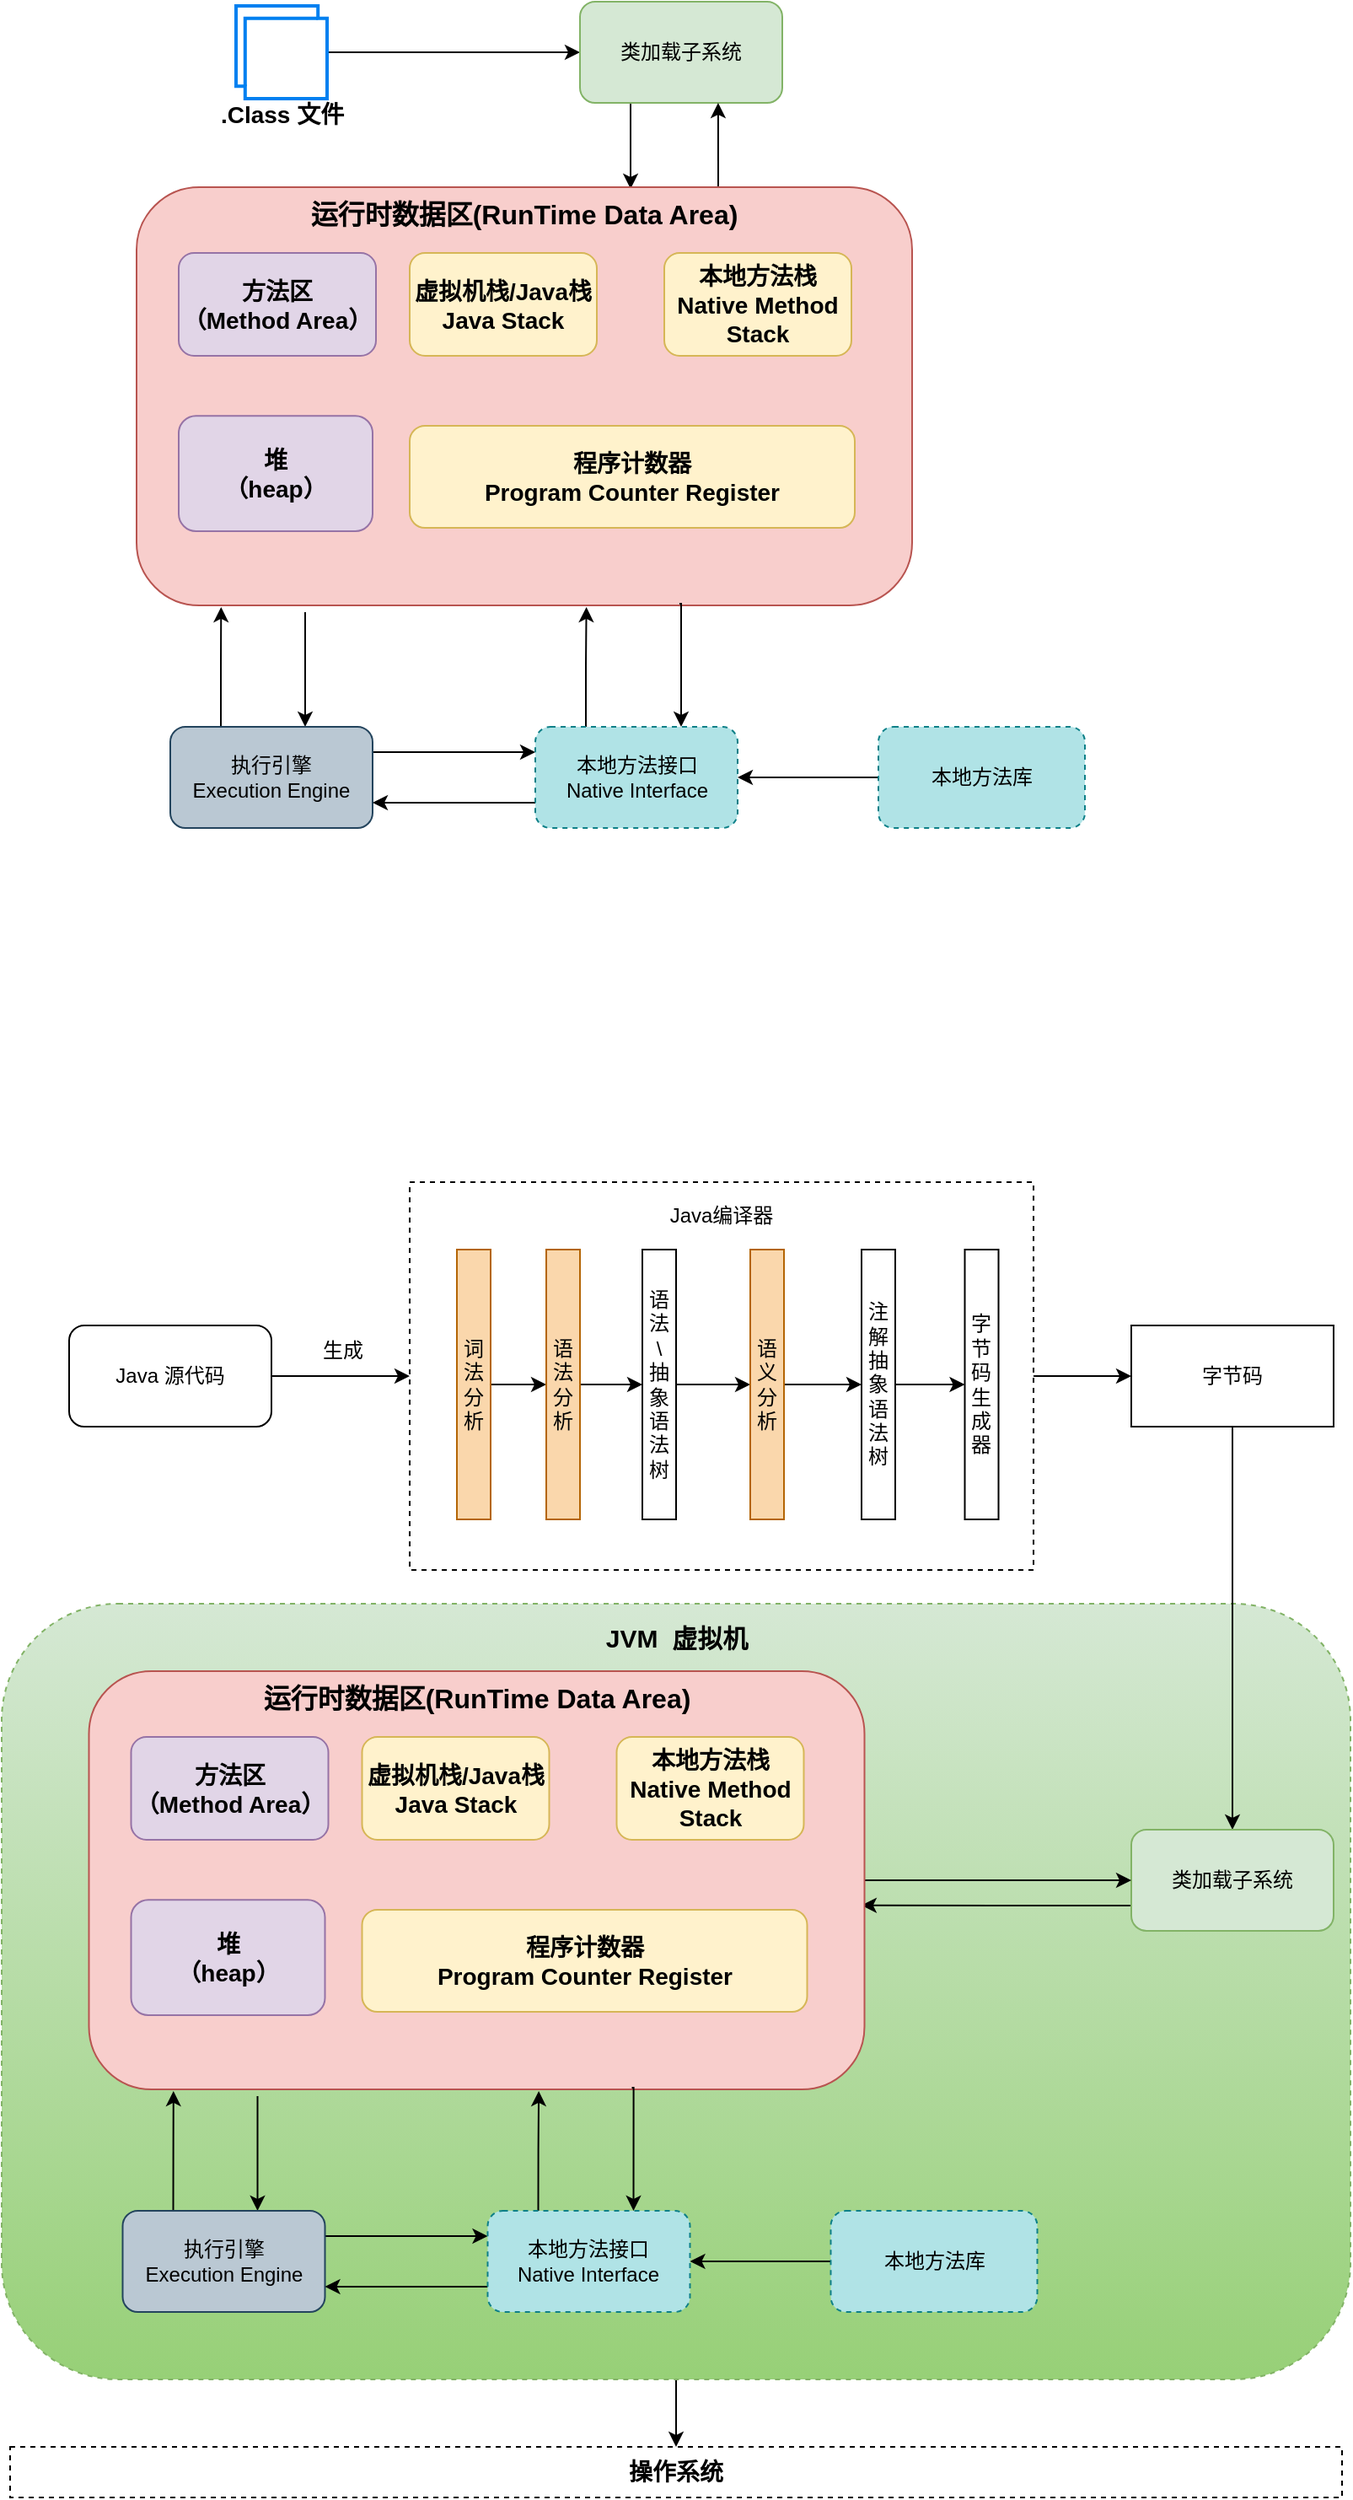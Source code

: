 <mxfile version="13.9.9" type="device"><diagram id="M87aDiFDEPKxhe12aJsq" name="第 1 页"><mxGraphModel dx="1086" dy="806" grid="1" gridSize="10" guides="1" tooltips="1" connect="1" arrows="1" fold="1" page="1" pageScale="1" pageWidth="1200" pageHeight="1600" math="0" shadow="0"><root><mxCell id="0"/><mxCell id="1" parent="0"/><mxCell id="1u_jffL0Zi-sfWwwF41_-73" style="edgeStyle=orthogonalEdgeStyle;rounded=0;orthogonalLoop=1;jettySize=auto;html=1;exitX=0.5;exitY=1;exitDx=0;exitDy=0;" edge="1" parent="1" source="1u_jffL0Zi-sfWwwF41_-70" target="1u_jffL0Zi-sfWwwF41_-72"><mxGeometry relative="1" as="geometry"/></mxCell><mxCell id="1u_jffL0Zi-sfWwwF41_-70" value="" style="rounded=1;whiteSpace=wrap;html=1;fillColor=#d5e8d4;dashed=1;strokeColor=#82b366;gradientColor=#97d077;" vertex="1" parent="1"><mxGeometry x="70" y="1070" width="800" height="460" as="geometry"/></mxCell><mxCell id="FbtdElrB8UmZjSpFsCJR-1" style="edgeStyle=orthogonalEdgeStyle;rounded=0;orthogonalLoop=1;jettySize=auto;html=1;" parent="1" source="FbtdElrB8UmZjSpFsCJR-2" target="FbtdElrB8UmZjSpFsCJR-4" edge="1"><mxGeometry relative="1" as="geometry"/></mxCell><mxCell id="FbtdElrB8UmZjSpFsCJR-2" value="" style="html=1;verticalLabelPosition=bottom;align=center;labelBackgroundColor=#ffffff;verticalAlign=top;strokeWidth=2;strokeColor=#0080F0;shadow=0;dashed=0;shape=mxgraph.ios7.icons.folders_2;" parent="1" vertex="1"><mxGeometry x="209" y="122.5" width="54" height="55" as="geometry"/></mxCell><mxCell id="1u_jffL0Zi-sfWwwF41_-11" style="edgeStyle=orthogonalEdgeStyle;rounded=0;orthogonalLoop=1;jettySize=auto;html=1;exitX=0.25;exitY=1;exitDx=0;exitDy=0;entryX=0.637;entryY=0.004;entryDx=0;entryDy=0;entryPerimeter=0;" edge="1" parent="1" source="FbtdElrB8UmZjSpFsCJR-4" target="FbtdElrB8UmZjSpFsCJR-6"><mxGeometry relative="1" as="geometry"/></mxCell><mxCell id="FbtdElrB8UmZjSpFsCJR-4" value="类加载子系统" style="rounded=1;whiteSpace=wrap;html=1;fillColor=#d5e8d4;strokeColor=#82b366;" parent="1" vertex="1"><mxGeometry x="413" y="120" width="120" height="60" as="geometry"/></mxCell><mxCell id="1u_jffL0Zi-sfWwwF41_-12" style="edgeStyle=orthogonalEdgeStyle;rounded=0;orthogonalLoop=1;jettySize=auto;html=1;exitX=0.75;exitY=0;exitDx=0;exitDy=0;entryX=0.683;entryY=1;entryDx=0;entryDy=0;entryPerimeter=0;" edge="1" parent="1" source="FbtdElrB8UmZjSpFsCJR-6" target="FbtdElrB8UmZjSpFsCJR-4"><mxGeometry relative="1" as="geometry"/></mxCell><mxCell id="1u_jffL0Zi-sfWwwF41_-14" style="edgeStyle=orthogonalEdgeStyle;rounded=0;orthogonalLoop=1;jettySize=auto;html=1;" edge="1" parent="1"><mxGeometry relative="1" as="geometry"><mxPoint x="250" y="482" as="sourcePoint"/><mxPoint x="250" y="550" as="targetPoint"/><Array as="points"><mxPoint x="250.5" y="482"/><mxPoint x="250.5" y="430"/></Array></mxGeometry></mxCell><mxCell id="FbtdElrB8UmZjSpFsCJR-6" value="" style="rounded=1;whiteSpace=wrap;html=1;fillColor=#f8cecc;strokeColor=#b85450;" parent="1" vertex="1"><mxGeometry x="150" y="230" width="460" height="248" as="geometry"/></mxCell><mxCell id="FbtdElrB8UmZjSpFsCJR-7" value="&lt;font style=&quot;font-size: 16px&quot;&gt;&lt;b&gt;运行时数据区(RunTime Data Area)&lt;/b&gt;&lt;/font&gt;" style="text;html=1;align=center;verticalAlign=middle;whiteSpace=wrap;rounded=0;" parent="1" vertex="1"><mxGeometry x="226" y="240" width="308" height="12" as="geometry"/></mxCell><mxCell id="FbtdElrB8UmZjSpFsCJR-8" value="&lt;b style=&quot;font-size: 14px&quot;&gt;方法区&lt;br&gt;（Method Area）&lt;/b&gt;" style="rounded=1;whiteSpace=wrap;html=1;fillColor=#e1d5e7;strokeColor=#9673a6;" parent="1" vertex="1"><mxGeometry x="175" y="269" width="117" height="61" as="geometry"/></mxCell><mxCell id="FbtdElrB8UmZjSpFsCJR-9" value="&lt;font style=&quot;font-size: 14px&quot;&gt;&lt;b&gt;堆&lt;br&gt;（heap）&lt;/b&gt;&lt;/font&gt;" style="rounded=1;whiteSpace=wrap;html=1;fillColor=#e1d5e7;strokeColor=#9673a6;" parent="1" vertex="1"><mxGeometry x="175" y="365.63" width="115" height="68.37" as="geometry"/></mxCell><mxCell id="FbtdElrB8UmZjSpFsCJR-10" value="&lt;font style=&quot;font-size: 14px&quot;&gt;&lt;b&gt;虚拟机栈/Java栈&lt;br&gt;Java Stack&lt;br&gt;&lt;/b&gt;&lt;/font&gt;" style="rounded=1;whiteSpace=wrap;html=1;fillColor=#fff2cc;strokeColor=#d6b656;" parent="1" vertex="1"><mxGeometry x="312" y="269" width="111" height="61" as="geometry"/></mxCell><mxCell id="FbtdElrB8UmZjSpFsCJR-11" value="&lt;font style=&quot;font-size: 14px&quot;&gt;&lt;b&gt;本地方法栈&lt;br&gt;Native Method Stack&lt;br&gt;&lt;/b&gt;&lt;/font&gt;" style="rounded=1;whiteSpace=wrap;html=1;fillColor=#fff2cc;strokeColor=#d6b656;" parent="1" vertex="1"><mxGeometry x="463" y="269" width="111" height="61" as="geometry"/></mxCell><mxCell id="FbtdElrB8UmZjSpFsCJR-12" value="&lt;font style=&quot;font-size: 14px&quot;&gt;&lt;b&gt;程序计数器&lt;br&gt;Program Counter Register&lt;/b&gt;&lt;/font&gt;" style="rounded=1;whiteSpace=wrap;html=1;fillColor=#fff2cc;strokeColor=#d6b656;" parent="1" vertex="1"><mxGeometry x="312" y="371.5" width="264" height="60.5" as="geometry"/></mxCell><mxCell id="FbtdElrB8UmZjSpFsCJR-13" value="&lt;b&gt;&lt;font style=&quot;font-size: 14px&quot;&gt;.Class 文件&lt;/font&gt;&lt;/b&gt;" style="text;html=1;align=center;verticalAlign=middle;resizable=0;points=[];autosize=1;" parent="1" vertex="1"><mxGeometry x="194.5" y="177.5" width="83" height="19" as="geometry"/></mxCell><mxCell id="1u_jffL0Zi-sfWwwF41_-13" style="edgeStyle=orthogonalEdgeStyle;rounded=0;orthogonalLoop=1;jettySize=auto;html=1;exitX=0.25;exitY=0;exitDx=0;exitDy=0;entryX=0.109;entryY=1.004;entryDx=0;entryDy=0;entryPerimeter=0;" edge="1" parent="1" source="1u_jffL0Zi-sfWwwF41_-1" target="FbtdElrB8UmZjSpFsCJR-6"><mxGeometry relative="1" as="geometry"/></mxCell><mxCell id="1u_jffL0Zi-sfWwwF41_-19" style="edgeStyle=orthogonalEdgeStyle;rounded=0;orthogonalLoop=1;jettySize=auto;html=1;exitX=1;exitY=0.25;exitDx=0;exitDy=0;entryX=0;entryY=0.25;entryDx=0;entryDy=0;" edge="1" parent="1" source="1u_jffL0Zi-sfWwwF41_-1" target="1u_jffL0Zi-sfWwwF41_-2"><mxGeometry relative="1" as="geometry"/></mxCell><mxCell id="1u_jffL0Zi-sfWwwF41_-1" value="执行引擎&lt;br&gt;Execution Engine" style="rounded=1;whiteSpace=wrap;html=1;fillColor=#bac8d3;strokeColor=#23445d;" vertex="1" parent="1"><mxGeometry x="170" y="550" width="120" height="60" as="geometry"/></mxCell><mxCell id="1u_jffL0Zi-sfWwwF41_-18" style="edgeStyle=orthogonalEdgeStyle;rounded=0;orthogonalLoop=1;jettySize=auto;html=1;exitX=0.25;exitY=0;exitDx=0;exitDy=0;entryX=0.58;entryY=1.004;entryDx=0;entryDy=0;entryPerimeter=0;" edge="1" parent="1" source="1u_jffL0Zi-sfWwwF41_-2" target="FbtdElrB8UmZjSpFsCJR-6"><mxGeometry relative="1" as="geometry"><mxPoint x="417" y="490" as="targetPoint"/></mxGeometry></mxCell><mxCell id="1u_jffL0Zi-sfWwwF41_-20" style="edgeStyle=orthogonalEdgeStyle;rounded=0;orthogonalLoop=1;jettySize=auto;html=1;exitX=0;exitY=0.75;exitDx=0;exitDy=0;entryX=1;entryY=0.75;entryDx=0;entryDy=0;" edge="1" parent="1" source="1u_jffL0Zi-sfWwwF41_-2" target="1u_jffL0Zi-sfWwwF41_-1"><mxGeometry relative="1" as="geometry"/></mxCell><mxCell id="1u_jffL0Zi-sfWwwF41_-2" value="本地方法接口&lt;br&gt;Native Interface" style="rounded=1;whiteSpace=wrap;html=1;dashed=1;fillColor=#b0e3e6;strokeColor=#0e8088;" vertex="1" parent="1"><mxGeometry x="386.5" y="550" width="120" height="60" as="geometry"/></mxCell><mxCell id="1u_jffL0Zi-sfWwwF41_-21" style="edgeStyle=orthogonalEdgeStyle;rounded=0;orthogonalLoop=1;jettySize=auto;html=1;entryX=1;entryY=0.5;entryDx=0;entryDy=0;" edge="1" parent="1" source="1u_jffL0Zi-sfWwwF41_-3" target="1u_jffL0Zi-sfWwwF41_-2"><mxGeometry relative="1" as="geometry"/></mxCell><mxCell id="1u_jffL0Zi-sfWwwF41_-3" value="本地方法库" style="rounded=1;whiteSpace=wrap;html=1;dashed=1;fillColor=#b0e3e6;strokeColor=#0e8088;" vertex="1" parent="1"><mxGeometry x="590" y="550" width="122.5" height="60" as="geometry"/></mxCell><mxCell id="1u_jffL0Zi-sfWwwF41_-15" style="edgeStyle=orthogonalEdgeStyle;rounded=0;orthogonalLoop=1;jettySize=auto;html=1;exitX=0.7;exitY=0.996;exitDx=0;exitDy=0;exitPerimeter=0;" edge="1" parent="1" source="FbtdElrB8UmZjSpFsCJR-6"><mxGeometry relative="1" as="geometry"><mxPoint x="472.5" y="490" as="sourcePoint"/><mxPoint x="473" y="550" as="targetPoint"/><Array as="points"><mxPoint x="473" y="477"/><mxPoint x="473" y="490"/></Array></mxGeometry></mxCell><mxCell id="1u_jffL0Zi-sfWwwF41_-30" style="edgeStyle=orthogonalEdgeStyle;rounded=0;orthogonalLoop=1;jettySize=auto;html=1;exitX=1;exitY=0.5;exitDx=0;exitDy=0;entryX=0;entryY=0.5;entryDx=0;entryDy=0;" edge="1" parent="1" source="1u_jffL0Zi-sfWwwF41_-22" target="1u_jffL0Zi-sfWwwF41_-23"><mxGeometry relative="1" as="geometry"/></mxCell><mxCell id="1u_jffL0Zi-sfWwwF41_-22" value="Java 源代码" style="rounded=1;whiteSpace=wrap;html=1;" vertex="1" parent="1"><mxGeometry x="110" y="905" width="120" height="60" as="geometry"/></mxCell><mxCell id="1u_jffL0Zi-sfWwwF41_-42" style="edgeStyle=orthogonalEdgeStyle;rounded=0;orthogonalLoop=1;jettySize=auto;html=1;" edge="1" parent="1" source="1u_jffL0Zi-sfWwwF41_-23"><mxGeometry relative="1" as="geometry"><mxPoint x="740" y="935" as="targetPoint"/></mxGeometry></mxCell><mxCell id="1u_jffL0Zi-sfWwwF41_-23" value="" style="rounded=0;whiteSpace=wrap;html=1;dashed=1;" vertex="1" parent="1"><mxGeometry x="312" y="820" width="370" height="230" as="geometry"/></mxCell><mxCell id="1u_jffL0Zi-sfWwwF41_-36" style="edgeStyle=orthogonalEdgeStyle;rounded=0;orthogonalLoop=1;jettySize=auto;html=1;exitX=1;exitY=0.5;exitDx=0;exitDy=0;entryX=0;entryY=0.5;entryDx=0;entryDy=0;" edge="1" parent="1" source="1u_jffL0Zi-sfWwwF41_-24" target="1u_jffL0Zi-sfWwwF41_-25"><mxGeometry relative="1" as="geometry"/></mxCell><mxCell id="1u_jffL0Zi-sfWwwF41_-24" value="词&lt;br&gt;法&lt;br&gt;分&lt;br&gt;析&lt;br&gt;" style="rounded=0;whiteSpace=wrap;html=1;fillColor=#fad7ac;strokeColor=#b46504;" vertex="1" parent="1"><mxGeometry x="340" y="860" width="20" height="160" as="geometry"/></mxCell><mxCell id="1u_jffL0Zi-sfWwwF41_-37" value="" style="edgeStyle=orthogonalEdgeStyle;rounded=0;orthogonalLoop=1;jettySize=auto;html=1;entryX=0;entryY=0.5;entryDx=0;entryDy=0;" edge="1" parent="1" source="1u_jffL0Zi-sfWwwF41_-25" target="1u_jffL0Zi-sfWwwF41_-26"><mxGeometry relative="1" as="geometry"/></mxCell><mxCell id="1u_jffL0Zi-sfWwwF41_-25" value="语法分析&lt;span style=&quot;color: rgba(0 , 0 , 0 , 0) ; font-family: monospace ; font-size: 0px&quot;&gt;%3CmxGraphModel%3E%3Croot%3E%3CmxCell%20id%3D%220%22%2F%3E%3CmxCell%20id%3D%221%22%20parent%3D%220%22%2F%3E%3CmxCell%20id%3D%222%22%20value%3D%22%E8%AF%8D%26lt%3Bbr%26gt%3B%E6%B3%95%26lt%3Bbr%26gt%3B%E5%88%86%26lt%3Bbr%26gt%3B%E6%9E%90%26lt%3Bbr%26gt%3B%22%20style%3D%22rounded%3D0%3BwhiteSpace%3Dwrap%3Bhtml%3D1%3B%22%20vertex%3D%221%22%20parent%3D%221%22%3E%3CmxGeometry%20x%3D%22330%22%20y%3D%22860%22%20width%3D%2220%22%20height%3D%22160%22%20as%3D%22geometry%22%2F%3E%3C%2FmxCell%3E%3C%2Froot%3E%3C%2FmxGraphModel%3E&lt;/span&gt;" style="rounded=0;whiteSpace=wrap;html=1;fillColor=#fad7ac;strokeColor=#b46504;" vertex="1" parent="1"><mxGeometry x="393" y="860" width="20" height="160" as="geometry"/></mxCell><mxCell id="1u_jffL0Zi-sfWwwF41_-38" style="edgeStyle=orthogonalEdgeStyle;rounded=0;orthogonalLoop=1;jettySize=auto;html=1;exitX=1;exitY=0.5;exitDx=0;exitDy=0;entryX=0;entryY=0.5;entryDx=0;entryDy=0;" edge="1" parent="1" source="1u_jffL0Zi-sfWwwF41_-26" target="1u_jffL0Zi-sfWwwF41_-27"><mxGeometry relative="1" as="geometry"/></mxCell><mxCell id="1u_jffL0Zi-sfWwwF41_-26" value="语法&lt;br&gt;\&lt;br&gt;抽象语法树" style="rounded=0;whiteSpace=wrap;html=1;" vertex="1" parent="1"><mxGeometry x="450" y="860" width="20" height="160" as="geometry"/></mxCell><mxCell id="1u_jffL0Zi-sfWwwF41_-39" style="edgeStyle=orthogonalEdgeStyle;rounded=0;orthogonalLoop=1;jettySize=auto;html=1;" edge="1" parent="1" source="1u_jffL0Zi-sfWwwF41_-27" target="1u_jffL0Zi-sfWwwF41_-28"><mxGeometry relative="1" as="geometry"/></mxCell><mxCell id="1u_jffL0Zi-sfWwwF41_-27" value="语义分析" style="rounded=0;whiteSpace=wrap;html=1;fillColor=#fad7ac;strokeColor=#b46504;" vertex="1" parent="1"><mxGeometry x="514" y="860" width="20" height="160" as="geometry"/></mxCell><mxCell id="1u_jffL0Zi-sfWwwF41_-40" style="edgeStyle=orthogonalEdgeStyle;rounded=0;orthogonalLoop=1;jettySize=auto;html=1;entryX=0;entryY=0.5;entryDx=0;entryDy=0;" edge="1" parent="1" source="1u_jffL0Zi-sfWwwF41_-28" target="1u_jffL0Zi-sfWwwF41_-29"><mxGeometry relative="1" as="geometry"/></mxCell><mxCell id="1u_jffL0Zi-sfWwwF41_-28" value="注解抽象语法树" style="rounded=0;whiteSpace=wrap;html=1;" vertex="1" parent="1"><mxGeometry x="580" y="860" width="20" height="160" as="geometry"/></mxCell><mxCell id="1u_jffL0Zi-sfWwwF41_-29" value="字节码生成器" style="rounded=0;whiteSpace=wrap;html=1;" vertex="1" parent="1"><mxGeometry x="641.25" y="860" width="20" height="160" as="geometry"/></mxCell><mxCell id="1u_jffL0Zi-sfWwwF41_-31" value="生成" style="text;html=1;align=center;verticalAlign=middle;resizable=0;points=[];autosize=1;" vertex="1" parent="1"><mxGeometry x="252" y="910" width="40" height="20" as="geometry"/></mxCell><mxCell id="1u_jffL0Zi-sfWwwF41_-32" value="Java编译器" style="text;html=1;strokeColor=none;fillColor=none;align=center;verticalAlign=middle;whiteSpace=wrap;rounded=0;" vertex="1" parent="1"><mxGeometry x="447" y="830" width="100" height="20" as="geometry"/></mxCell><mxCell id="1u_jffL0Zi-sfWwwF41_-66" style="edgeStyle=orthogonalEdgeStyle;rounded=0;orthogonalLoop=1;jettySize=auto;html=1;exitX=0.5;exitY=1;exitDx=0;exitDy=0;entryX=0.5;entryY=0;entryDx=0;entryDy=0;" edge="1" parent="1" source="1u_jffL0Zi-sfWwwF41_-41" target="1u_jffL0Zi-sfWwwF41_-46"><mxGeometry relative="1" as="geometry"/></mxCell><mxCell id="1u_jffL0Zi-sfWwwF41_-41" value="字节码" style="rounded=0;whiteSpace=wrap;html=1;" vertex="1" parent="1"><mxGeometry x="740" y="905" width="120" height="60" as="geometry"/></mxCell><mxCell id="1u_jffL0Zi-sfWwwF41_-69" style="edgeStyle=orthogonalEdgeStyle;rounded=0;orthogonalLoop=1;jettySize=auto;html=1;exitX=0;exitY=0.75;exitDx=0;exitDy=0;entryX=0.996;entryY=0.56;entryDx=0;entryDy=0;entryPerimeter=0;" edge="1" parent="1" source="1u_jffL0Zi-sfWwwF41_-46" target="1u_jffL0Zi-sfWwwF41_-49"><mxGeometry relative="1" as="geometry"/></mxCell><mxCell id="1u_jffL0Zi-sfWwwF41_-46" value="类加载子系统" style="rounded=1;whiteSpace=wrap;html=1;fillColor=#d5e8d4;strokeColor=#82b366;" vertex="1" parent="1"><mxGeometry x="740" y="1204" width="120" height="60" as="geometry"/></mxCell><mxCell id="1u_jffL0Zi-sfWwwF41_-48" style="edgeStyle=orthogonalEdgeStyle;rounded=0;orthogonalLoop=1;jettySize=auto;html=1;" edge="1" parent="1"><mxGeometry relative="1" as="geometry"><mxPoint x="221.75" y="1362" as="sourcePoint"/><mxPoint x="221.75" y="1430" as="targetPoint"/><Array as="points"><mxPoint x="222.25" y="1362"/><mxPoint x="222.25" y="1310"/></Array></mxGeometry></mxCell><mxCell id="1u_jffL0Zi-sfWwwF41_-68" style="edgeStyle=orthogonalEdgeStyle;rounded=0;orthogonalLoop=1;jettySize=auto;html=1;exitX=1;exitY=0.5;exitDx=0;exitDy=0;entryX=0;entryY=0.5;entryDx=0;entryDy=0;" edge="1" parent="1" source="1u_jffL0Zi-sfWwwF41_-49" target="1u_jffL0Zi-sfWwwF41_-46"><mxGeometry relative="1" as="geometry"/></mxCell><mxCell id="1u_jffL0Zi-sfWwwF41_-49" value="" style="rounded=1;whiteSpace=wrap;html=1;fillColor=#f8cecc;strokeColor=#b85450;" vertex="1" parent="1"><mxGeometry x="121.75" y="1110" width="460" height="248" as="geometry"/></mxCell><mxCell id="1u_jffL0Zi-sfWwwF41_-50" value="&lt;font style=&quot;font-size: 16px&quot;&gt;&lt;b&gt;运行时数据区(RunTime Data Area)&lt;/b&gt;&lt;/font&gt;" style="text;html=1;align=center;verticalAlign=middle;whiteSpace=wrap;rounded=0;" vertex="1" parent="1"><mxGeometry x="197.75" y="1120" width="308" height="12" as="geometry"/></mxCell><mxCell id="1u_jffL0Zi-sfWwwF41_-51" value="&lt;b style=&quot;font-size: 14px&quot;&gt;方法区&lt;br&gt;（Method Area）&lt;/b&gt;" style="rounded=1;whiteSpace=wrap;html=1;fillColor=#e1d5e7;strokeColor=#9673a6;" vertex="1" parent="1"><mxGeometry x="146.75" y="1149" width="117" height="61" as="geometry"/></mxCell><mxCell id="1u_jffL0Zi-sfWwwF41_-52" value="&lt;font style=&quot;font-size: 14px&quot;&gt;&lt;b&gt;堆&lt;br&gt;（heap）&lt;/b&gt;&lt;/font&gt;" style="rounded=1;whiteSpace=wrap;html=1;fillColor=#e1d5e7;strokeColor=#9673a6;" vertex="1" parent="1"><mxGeometry x="146.75" y="1245.63" width="115" height="68.37" as="geometry"/></mxCell><mxCell id="1u_jffL0Zi-sfWwwF41_-53" value="&lt;font style=&quot;font-size: 14px&quot;&gt;&lt;b&gt;虚拟机栈/Java栈&lt;br&gt;Java Stack&lt;br&gt;&lt;/b&gt;&lt;/font&gt;" style="rounded=1;whiteSpace=wrap;html=1;fillColor=#fff2cc;strokeColor=#d6b656;" vertex="1" parent="1"><mxGeometry x="283.75" y="1149" width="111" height="61" as="geometry"/></mxCell><mxCell id="1u_jffL0Zi-sfWwwF41_-54" value="&lt;font style=&quot;font-size: 14px&quot;&gt;&lt;b&gt;本地方法栈&lt;br&gt;Native Method Stack&lt;br&gt;&lt;/b&gt;&lt;/font&gt;" style="rounded=1;whiteSpace=wrap;html=1;fillColor=#fff2cc;strokeColor=#d6b656;" vertex="1" parent="1"><mxGeometry x="434.75" y="1149" width="111" height="61" as="geometry"/></mxCell><mxCell id="1u_jffL0Zi-sfWwwF41_-55" value="&lt;font style=&quot;font-size: 14px&quot;&gt;&lt;b&gt;程序计数器&lt;br&gt;Program Counter Register&lt;/b&gt;&lt;/font&gt;" style="rounded=1;whiteSpace=wrap;html=1;fillColor=#fff2cc;strokeColor=#d6b656;" vertex="1" parent="1"><mxGeometry x="283.75" y="1251.5" width="264" height="60.5" as="geometry"/></mxCell><mxCell id="1u_jffL0Zi-sfWwwF41_-57" style="edgeStyle=orthogonalEdgeStyle;rounded=0;orthogonalLoop=1;jettySize=auto;html=1;exitX=0.25;exitY=0;exitDx=0;exitDy=0;entryX=0.109;entryY=1.004;entryDx=0;entryDy=0;entryPerimeter=0;" edge="1" parent="1" source="1u_jffL0Zi-sfWwwF41_-59" target="1u_jffL0Zi-sfWwwF41_-49"><mxGeometry relative="1" as="geometry"/></mxCell><mxCell id="1u_jffL0Zi-sfWwwF41_-58" style="edgeStyle=orthogonalEdgeStyle;rounded=0;orthogonalLoop=1;jettySize=auto;html=1;exitX=1;exitY=0.25;exitDx=0;exitDy=0;entryX=0;entryY=0.25;entryDx=0;entryDy=0;" edge="1" parent="1" source="1u_jffL0Zi-sfWwwF41_-59" target="1u_jffL0Zi-sfWwwF41_-62"><mxGeometry relative="1" as="geometry"/></mxCell><mxCell id="1u_jffL0Zi-sfWwwF41_-59" value="执行引擎&lt;br&gt;Execution Engine" style="rounded=1;whiteSpace=wrap;html=1;fillColor=#bac8d3;strokeColor=#23445d;" vertex="1" parent="1"><mxGeometry x="141.75" y="1430" width="120" height="60" as="geometry"/></mxCell><mxCell id="1u_jffL0Zi-sfWwwF41_-60" style="edgeStyle=orthogonalEdgeStyle;rounded=0;orthogonalLoop=1;jettySize=auto;html=1;exitX=0.25;exitY=0;exitDx=0;exitDy=0;entryX=0.58;entryY=1.004;entryDx=0;entryDy=0;entryPerimeter=0;" edge="1" parent="1" source="1u_jffL0Zi-sfWwwF41_-62" target="1u_jffL0Zi-sfWwwF41_-49"><mxGeometry relative="1" as="geometry"><mxPoint x="388.75" y="1370" as="targetPoint"/></mxGeometry></mxCell><mxCell id="1u_jffL0Zi-sfWwwF41_-61" style="edgeStyle=orthogonalEdgeStyle;rounded=0;orthogonalLoop=1;jettySize=auto;html=1;exitX=0;exitY=0.75;exitDx=0;exitDy=0;entryX=1;entryY=0.75;entryDx=0;entryDy=0;" edge="1" parent="1" source="1u_jffL0Zi-sfWwwF41_-62" target="1u_jffL0Zi-sfWwwF41_-59"><mxGeometry relative="1" as="geometry"/></mxCell><mxCell id="1u_jffL0Zi-sfWwwF41_-62" value="本地方法接口&lt;br&gt;Native Interface" style="rounded=1;whiteSpace=wrap;html=1;dashed=1;fillColor=#b0e3e6;strokeColor=#0e8088;" vertex="1" parent="1"><mxGeometry x="358.25" y="1430" width="120" height="60" as="geometry"/></mxCell><mxCell id="1u_jffL0Zi-sfWwwF41_-63" style="edgeStyle=orthogonalEdgeStyle;rounded=0;orthogonalLoop=1;jettySize=auto;html=1;entryX=1;entryY=0.5;entryDx=0;entryDy=0;" edge="1" parent="1" source="1u_jffL0Zi-sfWwwF41_-64" target="1u_jffL0Zi-sfWwwF41_-62"><mxGeometry relative="1" as="geometry"/></mxCell><mxCell id="1u_jffL0Zi-sfWwwF41_-64" value="本地方法库" style="rounded=1;whiteSpace=wrap;html=1;dashed=1;fillColor=#b0e3e6;strokeColor=#0e8088;" vertex="1" parent="1"><mxGeometry x="561.75" y="1430" width="122.5" height="60" as="geometry"/></mxCell><mxCell id="1u_jffL0Zi-sfWwwF41_-65" style="edgeStyle=orthogonalEdgeStyle;rounded=0;orthogonalLoop=1;jettySize=auto;html=1;exitX=0.7;exitY=0.996;exitDx=0;exitDy=0;exitPerimeter=0;" edge="1" parent="1" source="1u_jffL0Zi-sfWwwF41_-49"><mxGeometry relative="1" as="geometry"><mxPoint x="444.25" y="1370" as="sourcePoint"/><mxPoint x="444.75" y="1430" as="targetPoint"/><Array as="points"><mxPoint x="444.75" y="1357"/><mxPoint x="444.75" y="1370"/></Array></mxGeometry></mxCell><mxCell id="1u_jffL0Zi-sfWwwF41_-71" value="&lt;b&gt;&lt;font style=&quot;font-size: 15px&quot;&gt;JVM&amp;nbsp; 虚拟机&lt;/font&gt;&lt;/b&gt;" style="text;html=1;strokeColor=none;fillColor=none;align=center;verticalAlign=middle;whiteSpace=wrap;rounded=0;dashed=1;" vertex="1" parent="1"><mxGeometry x="421.5" y="1080" width="97" height="20" as="geometry"/></mxCell><mxCell id="1u_jffL0Zi-sfWwwF41_-72" value="&lt;font style=&quot;font-size: 14px&quot;&gt;&lt;b&gt;操作系统&lt;/b&gt;&lt;/font&gt;" style="rounded=0;whiteSpace=wrap;html=1;dashed=1;" vertex="1" parent="1"><mxGeometry x="75" y="1570" width="790" height="30" as="geometry"/></mxCell></root></mxGraphModel></diagram></mxfile>